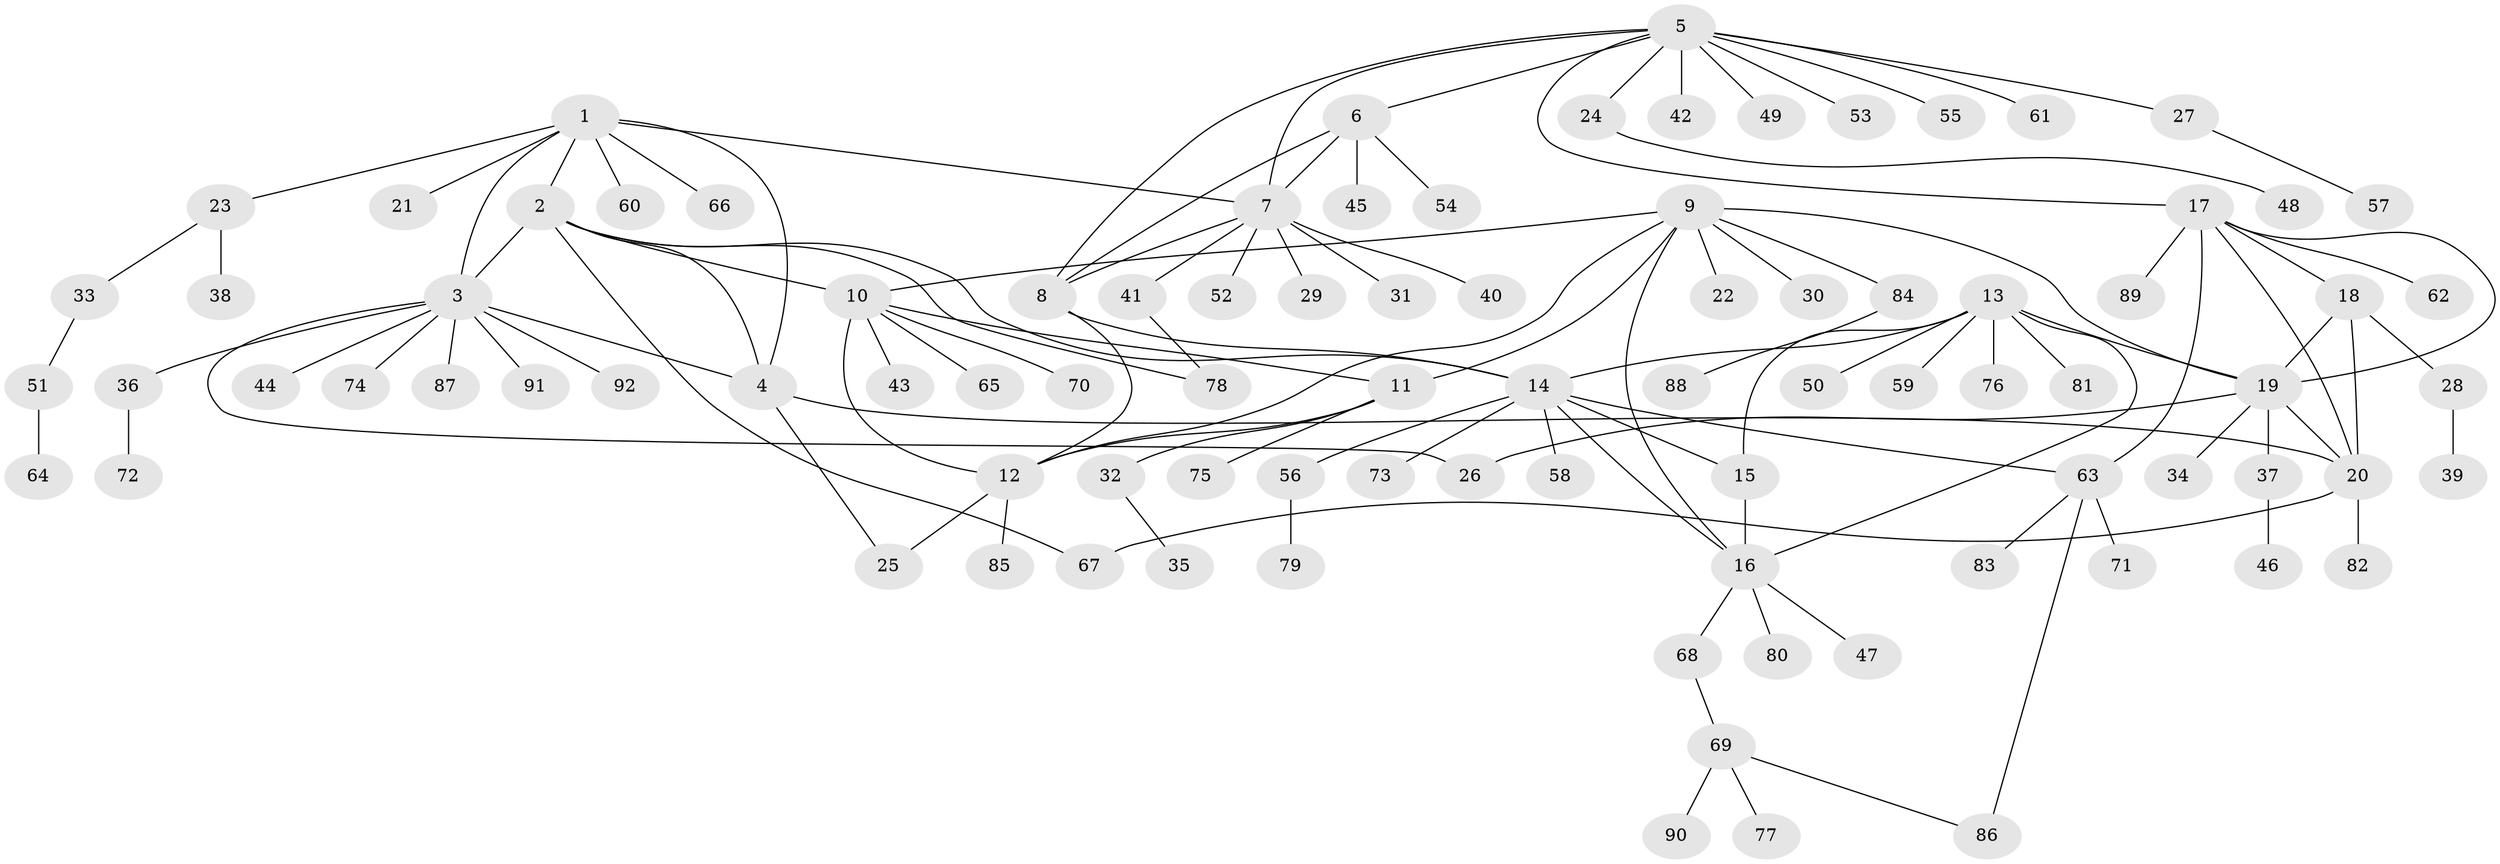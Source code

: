 // coarse degree distribution, {9: 0.04285714285714286, 6: 0.07142857142857142, 7: 0.02857142857142857, 10: 0.014285714285714285, 5: 0.014285714285714285, 3: 0.02857142857142857, 12: 0.014285714285714285, 4: 0.02857142857142857, 8: 0.014285714285714285, 1: 0.6285714285714286, 2: 0.11428571428571428}
// Generated by graph-tools (version 1.1) at 2025/42/03/06/25 10:42:14]
// undirected, 92 vertices, 118 edges
graph export_dot {
graph [start="1"]
  node [color=gray90,style=filled];
  1;
  2;
  3;
  4;
  5;
  6;
  7;
  8;
  9;
  10;
  11;
  12;
  13;
  14;
  15;
  16;
  17;
  18;
  19;
  20;
  21;
  22;
  23;
  24;
  25;
  26;
  27;
  28;
  29;
  30;
  31;
  32;
  33;
  34;
  35;
  36;
  37;
  38;
  39;
  40;
  41;
  42;
  43;
  44;
  45;
  46;
  47;
  48;
  49;
  50;
  51;
  52;
  53;
  54;
  55;
  56;
  57;
  58;
  59;
  60;
  61;
  62;
  63;
  64;
  65;
  66;
  67;
  68;
  69;
  70;
  71;
  72;
  73;
  74;
  75;
  76;
  77;
  78;
  79;
  80;
  81;
  82;
  83;
  84;
  85;
  86;
  87;
  88;
  89;
  90;
  91;
  92;
  1 -- 2;
  1 -- 3;
  1 -- 4;
  1 -- 7;
  1 -- 21;
  1 -- 23;
  1 -- 60;
  1 -- 66;
  2 -- 3;
  2 -- 4;
  2 -- 10;
  2 -- 14;
  2 -- 67;
  2 -- 78;
  3 -- 4;
  3 -- 26;
  3 -- 36;
  3 -- 44;
  3 -- 74;
  3 -- 87;
  3 -- 91;
  3 -- 92;
  4 -- 20;
  4 -- 25;
  5 -- 6;
  5 -- 7;
  5 -- 8;
  5 -- 17;
  5 -- 24;
  5 -- 27;
  5 -- 42;
  5 -- 49;
  5 -- 53;
  5 -- 55;
  5 -- 61;
  6 -- 7;
  6 -- 8;
  6 -- 45;
  6 -- 54;
  7 -- 8;
  7 -- 29;
  7 -- 31;
  7 -- 40;
  7 -- 41;
  7 -- 52;
  8 -- 12;
  8 -- 14;
  9 -- 10;
  9 -- 11;
  9 -- 12;
  9 -- 16;
  9 -- 19;
  9 -- 22;
  9 -- 30;
  9 -- 84;
  10 -- 11;
  10 -- 12;
  10 -- 43;
  10 -- 65;
  10 -- 70;
  11 -- 12;
  11 -- 32;
  11 -- 75;
  12 -- 25;
  12 -- 85;
  13 -- 14;
  13 -- 15;
  13 -- 16;
  13 -- 19;
  13 -- 50;
  13 -- 59;
  13 -- 76;
  13 -- 81;
  14 -- 15;
  14 -- 16;
  14 -- 56;
  14 -- 58;
  14 -- 63;
  14 -- 73;
  15 -- 16;
  16 -- 47;
  16 -- 68;
  16 -- 80;
  17 -- 18;
  17 -- 19;
  17 -- 20;
  17 -- 62;
  17 -- 63;
  17 -- 89;
  18 -- 19;
  18 -- 20;
  18 -- 28;
  19 -- 20;
  19 -- 26;
  19 -- 34;
  19 -- 37;
  20 -- 67;
  20 -- 82;
  23 -- 33;
  23 -- 38;
  24 -- 48;
  27 -- 57;
  28 -- 39;
  32 -- 35;
  33 -- 51;
  36 -- 72;
  37 -- 46;
  41 -- 78;
  51 -- 64;
  56 -- 79;
  63 -- 71;
  63 -- 83;
  63 -- 86;
  68 -- 69;
  69 -- 77;
  69 -- 86;
  69 -- 90;
  84 -- 88;
}

